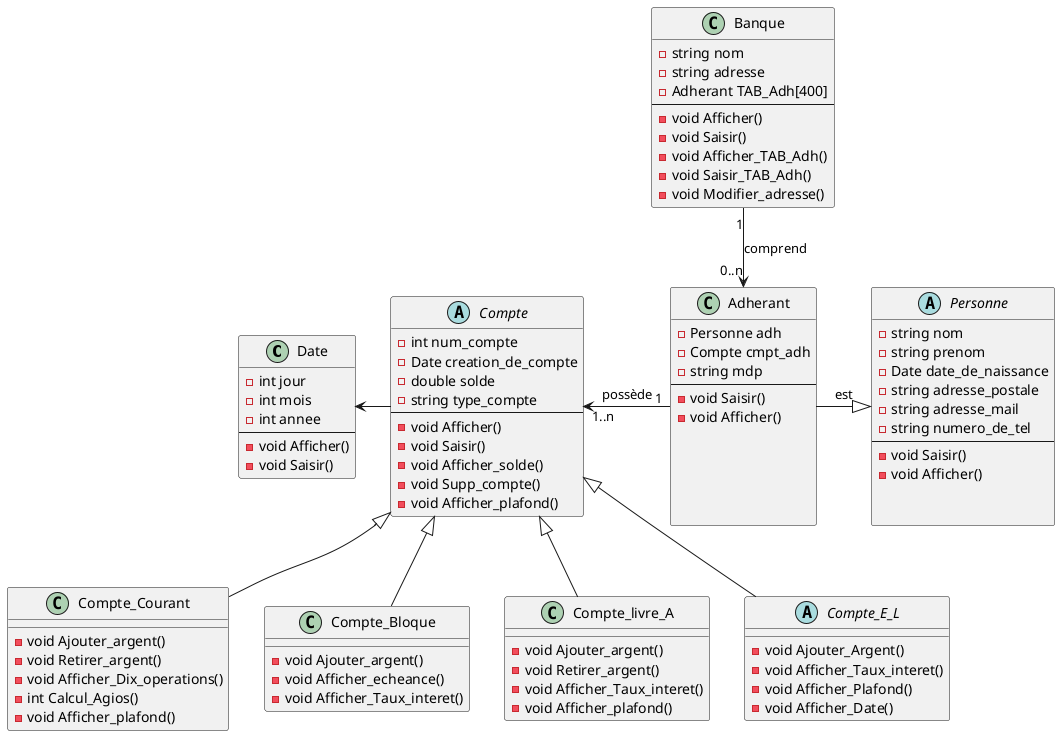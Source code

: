 @startuml Banque 31

class Date
{
    - int jour 
    - int mois
    - int annee
    --
    - void Afficher()
    - void Saisir()
}

abstract class Compte
{
    - int num_compte
    - Date creation_de_compte
    - double solde
    - string type_compte
    --
    - void Afficher()
    - void Saisir()
    - void Afficher_solde()
    - void Supp_compte()
    - void Afficher_plafond()
}

class Compte_Courant
{
    - void Ajouter_argent()
    - void Retirer_argent()
    - void Afficher_Dix_operations()
    - int Calcul_Agios()
    - void Afficher_plafond()
    /' fonction decouvert '/
}

class Compte_Bloque
{
    - void Ajouter_argent()
    - void Afficher_echeance()
    - void Afficher_Taux_interet()
}

class Compte_livre_A
{
    - void Ajouter_argent()
    - void Retirer_argent()
    - void Afficher_Taux_interet()
    - void Afficher_plafond()
}

abstract class Compte_E_L
{

    /' Premier virement de 300E obligatoire 
    minimum 75E par mois'/
    - void Ajouter_Argent()
    - void Afficher_Taux_interet()
    - void Afficher_Plafond()
    - void Afficher_Date()

}

abstract class Personne
{
    - string nom
    - string prenom
    - Date date_de_naissance
    - string adresse_postale
    - string adresse_mail
    - string numero_de_tel
    --
    - void Saisir()
    - void Afficher()


}
class Adherant
{
    - Personne adh
    - Compte cmpt_adh
    - string mdp
    --
    - void Saisir()
    - void Afficher()
    
    



}

class Banque
{
    - string nom
    - string adresse
    - Adherant TAB_Adh[400]
    --
    - void Afficher()
    - void Saisir()
    - void Afficher_TAB_Adh()
    - void Saisir_TAB_Adh()
    - void Modifier_adresse()
}

Personne <|--l  Adherant : est
Adherant "1"--l>"1..n" Compte : possède
Banque "1"-->"0..n" Adherant : comprend
Compte --l> Date  
Compte <|-- Compte_Courant  
Compte <|-- Compte_livre_A  
Compte <|--Compte_Bloque  
Compte <|-- Compte_E_L  

@enduml